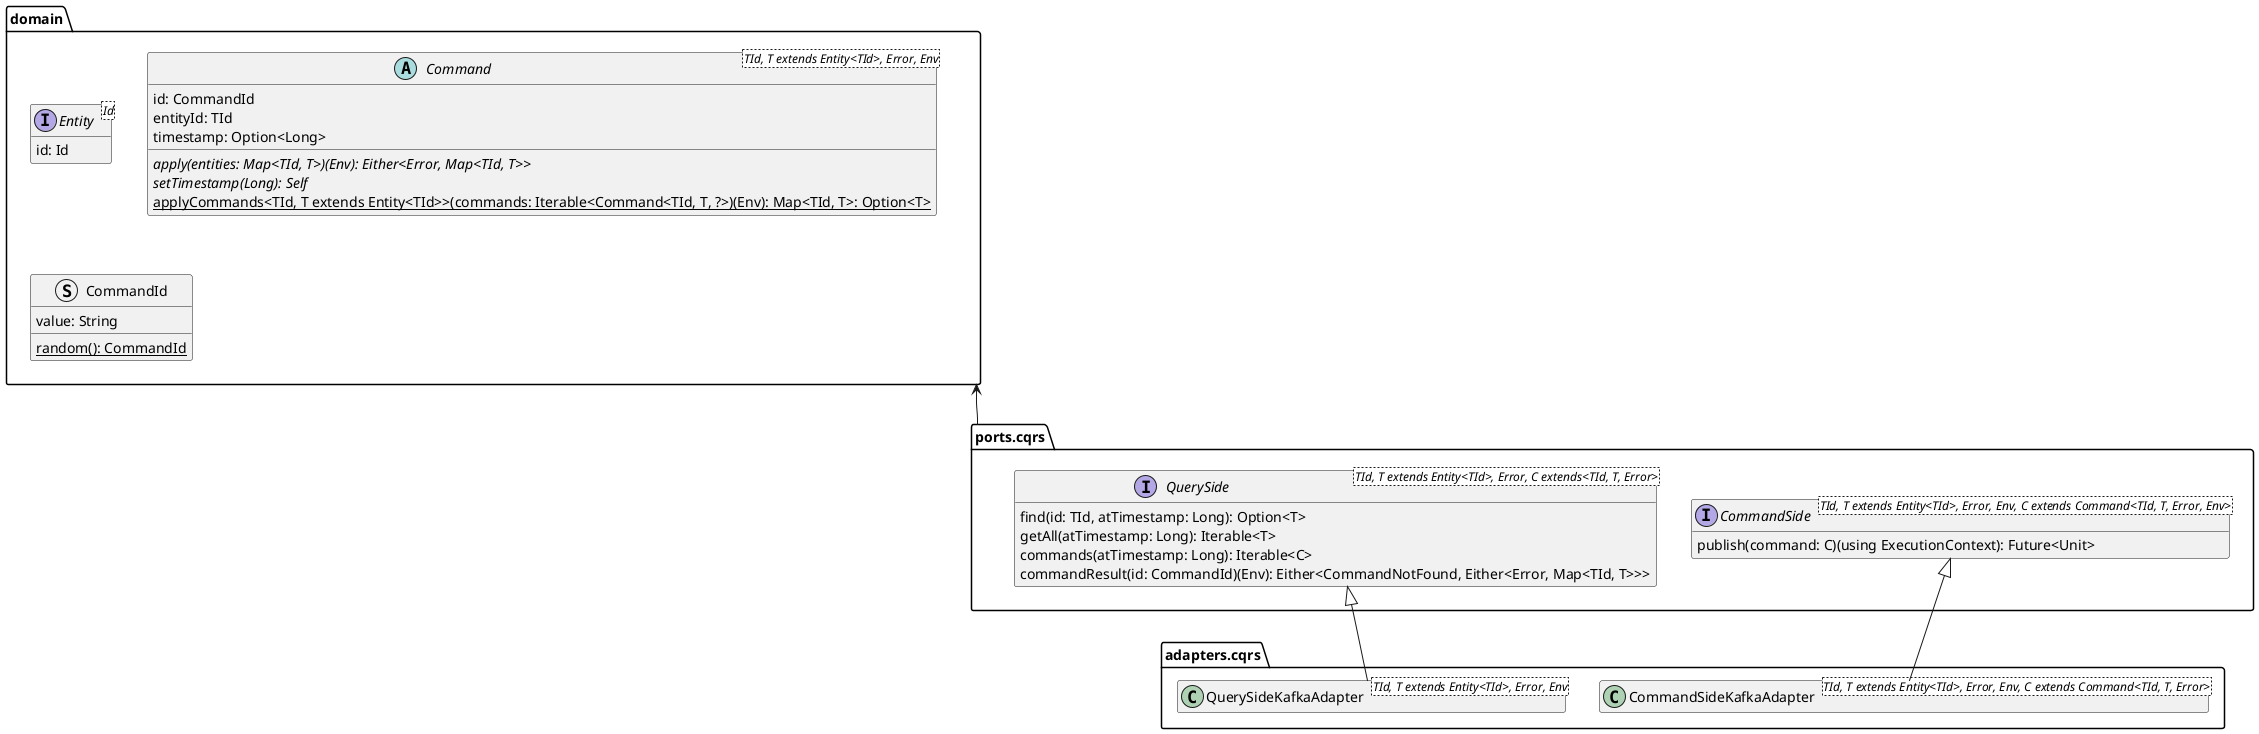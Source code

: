 @startuml cqrs-es-domain-model

hide empty members

package domain {
    !startsub ES
    interface Entity<Id> {
        id: Id
    }

    abstract class Command<TId, T extends Entity<TId>, Error, Env> {
        id: CommandId
        entityId: TId
        timestamp: Option<Long>
        {abstract} apply(entities: Map<TId, T>)(Env): Either<Error, Map<TId, T>>
        {abstract} setTimestamp(Long): Self
        {static} applyCommands<TId, T extends Entity<TId>>(commands: Iterable<Command<TId, T, ?>)(Env): Map<TId, T>: Option<T>
    }
    !endsub

    struct CommandId {
        value: String
        {static} random(): CommandId
    }
}

set separator none
package ports.cqrs {
    interface CommandSide<TId, T extends Entity<TId>, Error, Env, C extends Command<TId, T, Error, Env>> {
        publish(command: C)(using ExecutionContext): Future<Unit>
    }
    interface QuerySide<TId, T extends Entity<TId>, Error, C extends<TId, T, Error>>{
        find(id: TId, atTimestamp: Long): Option<T>
        getAll(atTimestamp: Long): Iterable<T>
        commands(atTimestamp: Long): Iterable<C>
        commandResult(id: CommandId)(Env): Either<CommandNotFound, Either<Error, Map<TId, T>>>
    }
}

package adapters.cqrs {
    class CommandSideKafkaAdapter<TId, T extends Entity<TId>, Error, Env, C extends Command<TId, T, Error>> extends CommandSide
    class QuerySideKafkaAdapter<TId, T extends Entity<TId>, Error, Env> extends QuerySide
}

domain <--- ports.cqrs

@enduml
